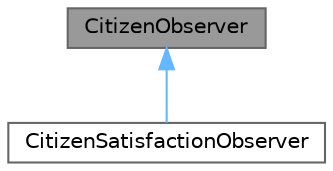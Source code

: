digraph "CitizenObserver"
{
 // LATEX_PDF_SIZE
  bgcolor="transparent";
  edge [fontname=Helvetica,fontsize=10,labelfontname=Helvetica,labelfontsize=10];
  node [fontname=Helvetica,fontsize=10,shape=box,height=0.2,width=0.4];
  Node1 [id="Node000001",label="CitizenObserver",height=0.2,width=0.4,color="gray40", fillcolor="grey60", style="filled", fontcolor="black",tooltip="Interface for observers of Citizen objects."];
  Node1 -> Node2 [id="edge1_Node000001_Node000002",dir="back",color="steelblue1",style="solid",tooltip=" "];
  Node2 [id="Node000002",label="CitizenSatisfactionObserver",height=0.2,width=0.4,color="gray40", fillcolor="white", style="filled",URL="$classCitizenSatisfactionObserver.html",tooltip="Observes changes in citizen satisfaction and updates their state accordingly."];
}
